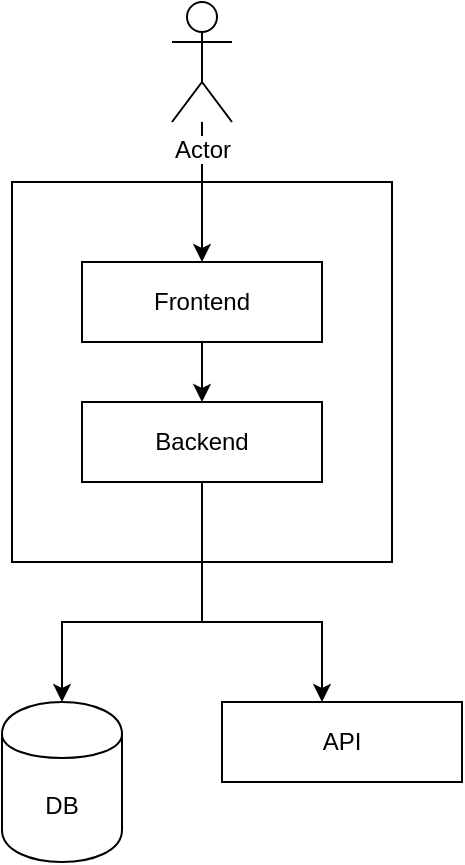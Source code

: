 <mxfile version="13.0.3" type="device"><diagram id="IepBNUdCLDiM_9vrgedU" name="Page-1"><mxGraphModel dx="1368" dy="816" grid="1" gridSize="10" guides="1" tooltips="1" connect="1" arrows="1" fold="1" page="1" pageScale="1" pageWidth="850" pageHeight="1100" math="0" shadow="0"><root><mxCell id="0"/><mxCell id="1" parent="0"/><mxCell id="MJ9VPWctO3mQ46HmpRu0-1" value="" style="whiteSpace=wrap;html=1;aspect=fixed;fillColor=none;" vertex="1" parent="1"><mxGeometry x="345" y="210" width="190" height="190" as="geometry"/></mxCell><mxCell id="MJ9VPWctO3mQ46HmpRu0-2" style="edgeStyle=orthogonalEdgeStyle;rounded=0;orthogonalLoop=1;jettySize=auto;html=1;entryX=0.5;entryY=0;entryDx=0;entryDy=0;" edge="1" parent="1" source="MJ9VPWctO3mQ46HmpRu0-4" target="MJ9VPWctO3mQ46HmpRu0-5"><mxGeometry relative="1" as="geometry"><Array as="points"><mxPoint x="440" y="430"/><mxPoint x="370" y="430"/></Array></mxGeometry></mxCell><mxCell id="MJ9VPWctO3mQ46HmpRu0-3" style="edgeStyle=orthogonalEdgeStyle;rounded=0;orthogonalLoop=1;jettySize=auto;html=1;" edge="1" parent="1" source="MJ9VPWctO3mQ46HmpRu0-4" target="MJ9VPWctO3mQ46HmpRu0-10"><mxGeometry relative="1" as="geometry"><Array as="points"><mxPoint x="440" y="430"/><mxPoint x="500" y="430"/></Array></mxGeometry></mxCell><mxCell id="MJ9VPWctO3mQ46HmpRu0-4" value="Backend" style="rounded=0;whiteSpace=wrap;html=1;" vertex="1" parent="1"><mxGeometry x="380" y="320" width="120" height="40" as="geometry"/></mxCell><mxCell id="MJ9VPWctO3mQ46HmpRu0-5" value="DB" style="shape=cylinder;whiteSpace=wrap;html=1;boundedLbl=1;backgroundOutline=1;" vertex="1" parent="1"><mxGeometry x="340" y="470" width="60" height="80" as="geometry"/></mxCell><mxCell id="MJ9VPWctO3mQ46HmpRu0-6" style="edgeStyle=orthogonalEdgeStyle;rounded=0;orthogonalLoop=1;jettySize=auto;html=1;entryX=0.5;entryY=0;entryDx=0;entryDy=0;" edge="1" parent="1" source="MJ9VPWctO3mQ46HmpRu0-7" target="MJ9VPWctO3mQ46HmpRu0-4"><mxGeometry relative="1" as="geometry"/></mxCell><mxCell id="MJ9VPWctO3mQ46HmpRu0-7" value="Frontend" style="rounded=0;whiteSpace=wrap;html=1;" vertex="1" parent="1"><mxGeometry x="380" y="250" width="120" height="40" as="geometry"/></mxCell><mxCell id="MJ9VPWctO3mQ46HmpRu0-8" style="edgeStyle=orthogonalEdgeStyle;rounded=0;orthogonalLoop=1;jettySize=auto;html=1;entryX=0.5;entryY=0;entryDx=0;entryDy=0;" edge="1" parent="1" source="MJ9VPWctO3mQ46HmpRu0-9" target="MJ9VPWctO3mQ46HmpRu0-7"><mxGeometry relative="1" as="geometry"/></mxCell><mxCell id="MJ9VPWctO3mQ46HmpRu0-9" value="Actor" style="shape=umlActor;verticalLabelPosition=bottom;labelBackgroundColor=#ffffff;verticalAlign=top;html=1;outlineConnect=0;" vertex="1" parent="1"><mxGeometry x="425" y="120" width="30" height="60" as="geometry"/></mxCell><mxCell id="MJ9VPWctO3mQ46HmpRu0-10" value="API" style="rounded=0;whiteSpace=wrap;html=1;fillColor=#ffffff;" vertex="1" parent="1"><mxGeometry x="450" y="470" width="120" height="40" as="geometry"/></mxCell></root></mxGraphModel></diagram></mxfile>